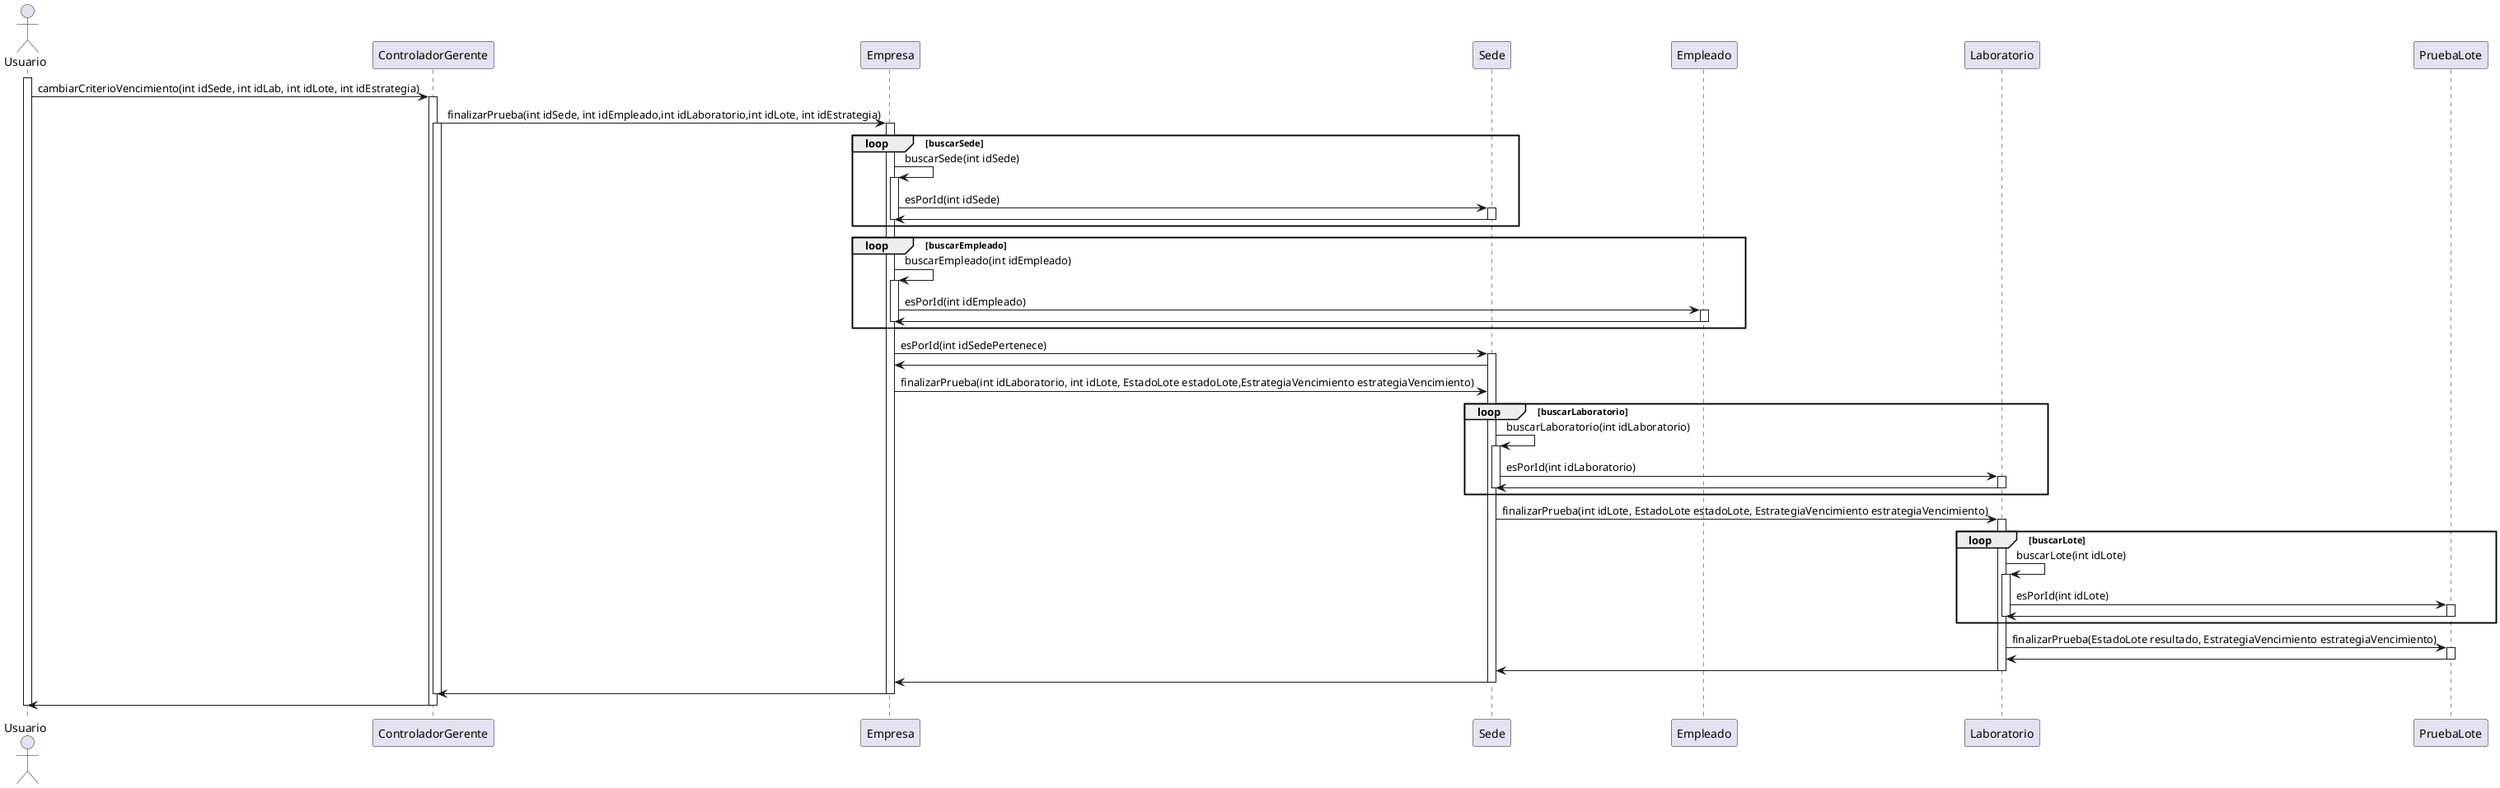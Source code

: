 @startuml
Actor Usuario
Activate Usuario
Usuario -> ControladorGerente: cambiarCriterioVencimiento(int idSede, int idLab, int idLote, int idEstrategia)
	Activate ControladorGerente
	ControladorGerente -> Empresa: finalizarPrueba(int idSede, int idEmpleado,int idLaboratorio,int idLote, int idEstrategia)
	Activate ControladorGerente
		Activate Empresa
			Loop buscarSede
				Empresa -> Empresa: buscarSede(int idSede)
				Activate Empresa
					Empresa -> Sede: esPorId(int idSede)
					activate Sede
					Sede->Empresa
					Deactivate Sede
				Deactivate Empresa
			end buscarSede
			
			Loop buscarEmpleado
				Empresa -> Empresa: buscarEmpleado(int idEmpleado)
				Activate Empresa
					Empresa -> Empleado: esPorId(int idEmpleado)
					Activate Empleado
					Empleado -> Empresa
					Deactivate Empleado
				Deactivate Empresa
			end buscarEmpleado
			
			Activate Empresa
			Empresa -> Sede: esPorId(int idSedePertenece)
			Activate Sede
			Sede -> Empresa
			
			
			Empresa -> Sede: finalizarPrueba(int idLaboratorio, int idLote, EstadoLote estadoLote,EstrategiaVencimiento estrategiaVencimiento)
			
			Loop buscarLaboratorio
				Sede -> Sede: buscarLaboratorio(int idLaboratorio)
				Activate Sede
				Sede -> Laboratorio: esPorId(int idLaboratorio)
				Activate Laboratorio
				Laboratorio -> Sede
				Deactivate Laboratorio
				Deactivate Sede
			end buscarLaboratorio
			
			Sede -> Laboratorio: finalizarPrueba(int idLote, EstadoLote estadoLote, EstrategiaVencimiento estrategiaVencimiento)
			Activate Laboratorio
			Loop buscarLote
			Laboratorio -> Laboratorio : buscarLote(int idLote)
			Activate Laboratorio
			Laboratorio -> PruebaLote: esPorId(int idLote)
			Activate PruebaLote
			PruebaLote -> Laboratorio
			Deactivate PruebaLote
			Deactivate Laboratorio
			end buscarLote
			
			Laboratorio -> PruebaLote: finalizarPrueba(EstadoLote resultado, EstrategiaVencimiento estrategiaVencimiento)
			Activate PruebaLote
			PruebaLote -> Laboratorio
			Deactivate PruebaLote
			Laboratorio -> Sede
			Deactivate Laboratorio
			Sede -> Empresa
			Deactivate Sede
			Empresa -> ControladorGerente 
		Deactivate Empresa
	Deactivate ControladorGerente
ControladorGerente -> Usuario
Deactivate ControladorGerente
Deactivate Usuario
@enduml